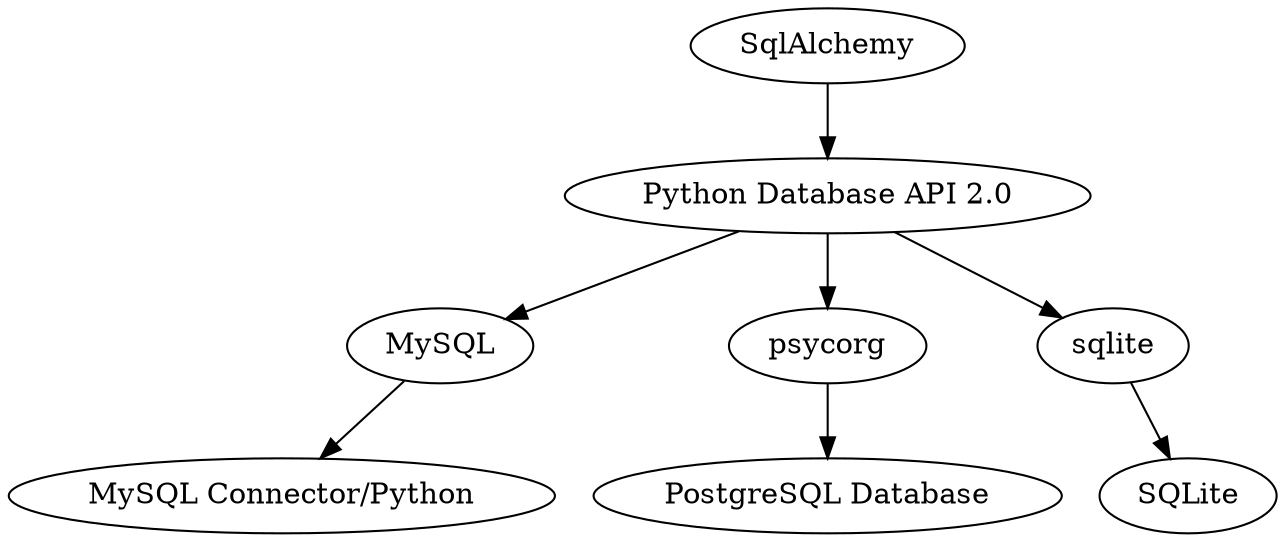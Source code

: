 digraph schema_1{
	A[label="PostgreSQL Database"]
	B[label="SQLite"]
	C[label="MySQL"]
	D[label="psycorg"]
	E[label="sqlite"]
	F[label="MySQL Connector/Python"]
	G[label="Python Database API 2.0"]
	H[label="SqlAlchemy"]
	H -> G -> D -> A
	G -> E -> B
	G -> C -> F
}

